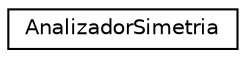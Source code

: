 digraph "Graphical Class Hierarchy"
{
 // LATEX_PDF_SIZE
  edge [fontname="Helvetica",fontsize="10",labelfontname="Helvetica",labelfontsize="10"];
  node [fontname="Helvetica",fontsize="10",shape=record];
  rankdir="LR";
  Node0 [label="AnalizadorSimetria",height=0.2,width=0.4,color="black", fillcolor="white", style="filled",URL="$class_analizador_simetria.html",tooltip="Clase principal del programa."];
}
